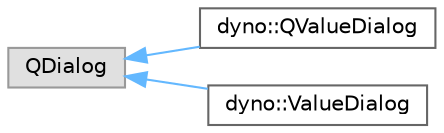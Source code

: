 digraph "Graphical Class Hierarchy"
{
 // LATEX_PDF_SIZE
  bgcolor="transparent";
  edge [fontname=Helvetica,fontsize=10,labelfontname=Helvetica,labelfontsize=10];
  node [fontname=Helvetica,fontsize=10,shape=box,height=0.2,width=0.4];
  rankdir="LR";
  Node0 [id="Node000000",label="QDialog",height=0.2,width=0.4,color="grey60", fillcolor="#E0E0E0", style="filled",tooltip=" "];
  Node0 -> Node1 [id="edge479_Node000000_Node000001",dir="back",color="steelblue1",style="solid",tooltip=" "];
  Node1 [id="Node000001",label="dyno::QValueDialog",height=0.2,width=0.4,color="grey40", fillcolor="white", style="filled",URL="$classdyno_1_1_q_value_dialog.html",tooltip=" "];
  Node0 -> Node2 [id="edge480_Node000000_Node000002",dir="back",color="steelblue1",style="solid",tooltip=" "];
  Node2 [id="Node000002",label="dyno::ValueDialog",height=0.2,width=0.4,color="grey40", fillcolor="white", style="filled",URL="$classdyno_1_1_value_dialog.html",tooltip=" "];
}
